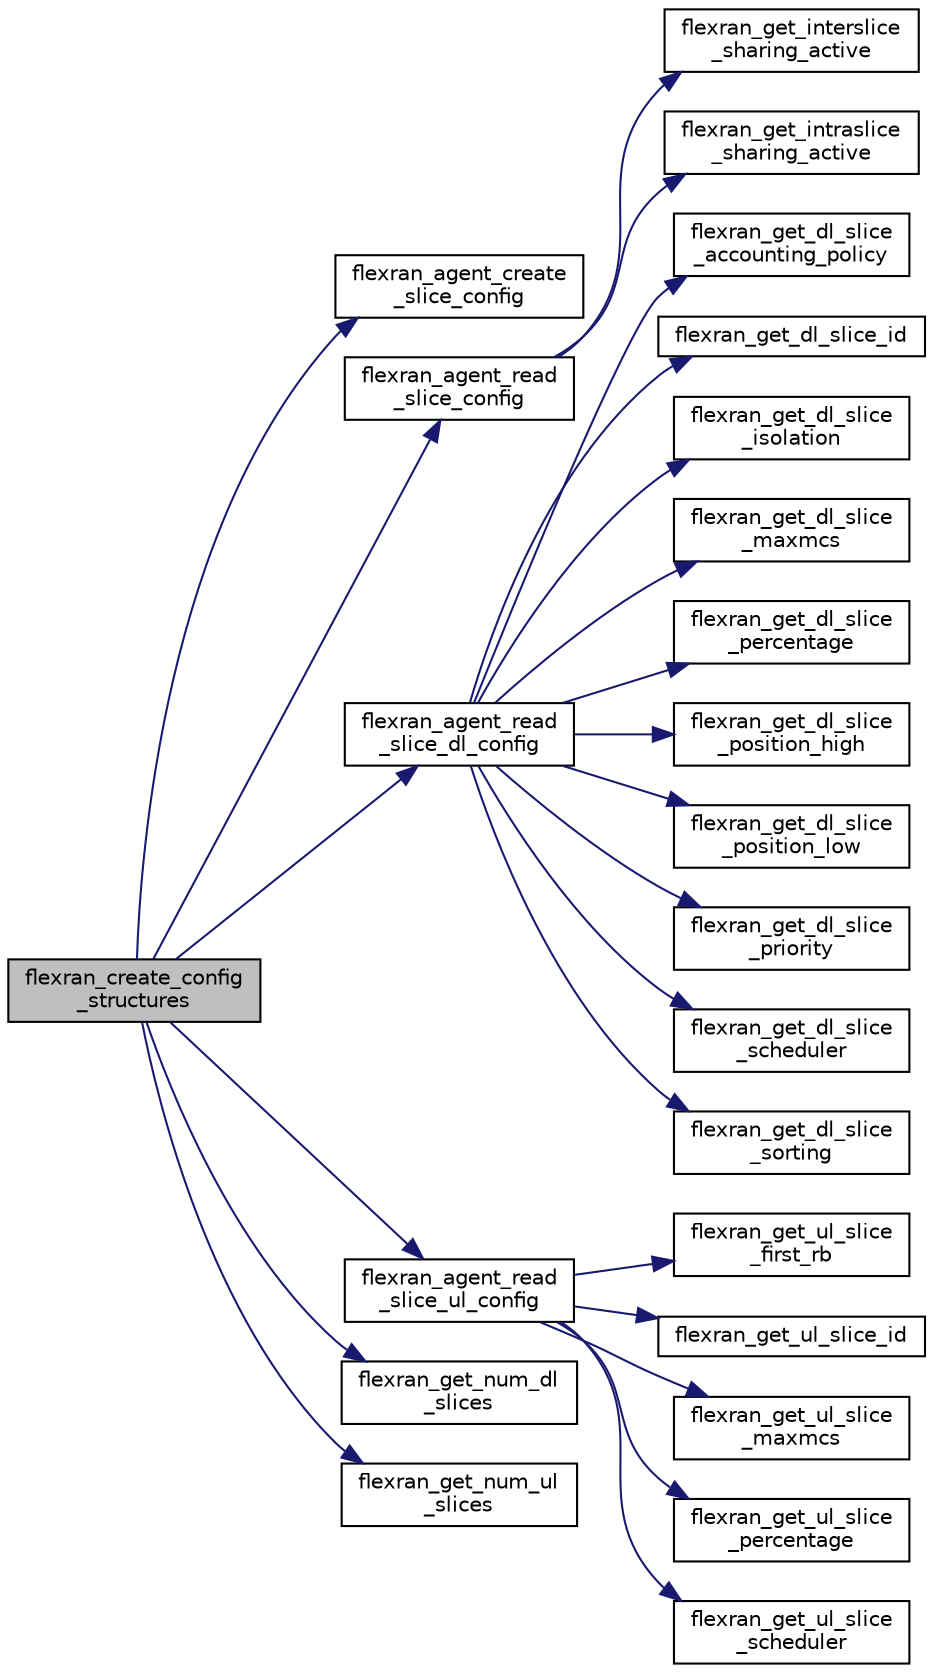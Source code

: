 digraph "flexran_create_config_structures"
{
 // LATEX_PDF_SIZE
  edge [fontname="Helvetica",fontsize="10",labelfontname="Helvetica",labelfontsize="10"];
  node [fontname="Helvetica",fontsize="10",shape=record];
  rankdir="LR";
  Node1 [label="flexran_create_config\l_structures",height=0.2,width=0.4,color="black", fillcolor="grey75", style="filled", fontcolor="black",tooltip=" "];
  Node1 -> Node2 [color="midnightblue",fontsize="10",style="solid",fontname="Helvetica"];
  Node2 [label="flexran_agent_create\l_slice_config",height=0.2,width=0.4,color="black", fillcolor="white", style="filled",URL="$flexran__agent__mac__internal_8c.html#a1bc54021d04bab2a3b4e6720d20d26b7",tooltip=" "];
  Node1 -> Node3 [color="midnightblue",fontsize="10",style="solid",fontname="Helvetica"];
  Node3 [label="flexran_agent_read\l_slice_config",height=0.2,width=0.4,color="black", fillcolor="white", style="filled",URL="$flexran__agent__mac__internal_8c.html#a9fb0d92225e3ee54fd4e76e912367148",tooltip=" "];
  Node3 -> Node4 [color="midnightblue",fontsize="10",style="solid",fontname="Helvetica"];
  Node4 [label="flexran_get_interslice\l_sharing_active",height=0.2,width=0.4,color="black", fillcolor="white", style="filled",URL="$flexran__agent__ran__api_8c.html#ae89268642d7fcc5907fa771b2fb0e8ad",tooltip=" "];
  Node3 -> Node5 [color="midnightblue",fontsize="10",style="solid",fontname="Helvetica"];
  Node5 [label="flexran_get_intraslice\l_sharing_active",height=0.2,width=0.4,color="black", fillcolor="white", style="filled",URL="$flexran__agent__ran__api_8c.html#abeb11c02e6d53a9993f2ba4f4a3baf88",tooltip=" "];
  Node1 -> Node6 [color="midnightblue",fontsize="10",style="solid",fontname="Helvetica"];
  Node6 [label="flexran_agent_read\l_slice_dl_config",height=0.2,width=0.4,color="black", fillcolor="white", style="filled",URL="$flexran__agent__mac__internal_8c.html#a88e682ddafd4a23f7fb981dbb7d45ad0",tooltip=" "];
  Node6 -> Node7 [color="midnightblue",fontsize="10",style="solid",fontname="Helvetica"];
  Node7 [label="flexran_get_dl_slice\l_accounting_policy",height=0.2,width=0.4,color="black", fillcolor="white", style="filled",URL="$flexran__agent__ran__api_8c.html#a39d80fb8256bc0b6062a7176627a489c",tooltip=" "];
  Node6 -> Node8 [color="midnightblue",fontsize="10",style="solid",fontname="Helvetica"];
  Node8 [label="flexran_get_dl_slice_id",height=0.2,width=0.4,color="black", fillcolor="white", style="filled",URL="$flexran__agent__ran__api_8c.html#a079e16a3540c8441a70f131197164598",tooltip=" "];
  Node6 -> Node9 [color="midnightblue",fontsize="10",style="solid",fontname="Helvetica"];
  Node9 [label="flexran_get_dl_slice\l_isolation",height=0.2,width=0.4,color="black", fillcolor="white", style="filled",URL="$flexran__agent__ran__api_8c.html#a02770956dcaa2614103f1e9caf8c8d17",tooltip=" "];
  Node6 -> Node10 [color="midnightblue",fontsize="10",style="solid",fontname="Helvetica"];
  Node10 [label="flexran_get_dl_slice\l_maxmcs",height=0.2,width=0.4,color="black", fillcolor="white", style="filled",URL="$flexran__agent__ran__api_8c.html#a1d1ccfd239eb240a8c325261de76f0eb",tooltip=" "];
  Node6 -> Node11 [color="midnightblue",fontsize="10",style="solid",fontname="Helvetica"];
  Node11 [label="flexran_get_dl_slice\l_percentage",height=0.2,width=0.4,color="black", fillcolor="white", style="filled",URL="$flexran__agent__ran__api_8c.html#ae2861a90d5f6b385cffbe48c6f71be6a",tooltip=" "];
  Node6 -> Node12 [color="midnightblue",fontsize="10",style="solid",fontname="Helvetica"];
  Node12 [label="flexran_get_dl_slice\l_position_high",height=0.2,width=0.4,color="black", fillcolor="white", style="filled",URL="$flexran__agent__ran__api_8c.html#a5e5ef0eaaaf06ccbeb1e647bdadec92c",tooltip=" "];
  Node6 -> Node13 [color="midnightblue",fontsize="10",style="solid",fontname="Helvetica"];
  Node13 [label="flexran_get_dl_slice\l_position_low",height=0.2,width=0.4,color="black", fillcolor="white", style="filled",URL="$flexran__agent__ran__api_8c.html#a14e9cecd37da029b8a8a2247ca0b0171",tooltip=" "];
  Node6 -> Node14 [color="midnightblue",fontsize="10",style="solid",fontname="Helvetica"];
  Node14 [label="flexran_get_dl_slice\l_priority",height=0.2,width=0.4,color="black", fillcolor="white", style="filled",URL="$flexran__agent__ran__api_8c.html#ab3afceb57743253292f08044e4ab03cc",tooltip=" "];
  Node6 -> Node15 [color="midnightblue",fontsize="10",style="solid",fontname="Helvetica"];
  Node15 [label="flexran_get_dl_slice\l_scheduler",height=0.2,width=0.4,color="black", fillcolor="white", style="filled",URL="$flexran__agent__ran__api_8c.html#a343ff29ea2d3390931883c3b8d3aec4d",tooltip=" "];
  Node6 -> Node16 [color="midnightblue",fontsize="10",style="solid",fontname="Helvetica"];
  Node16 [label="flexran_get_dl_slice\l_sorting",height=0.2,width=0.4,color="black", fillcolor="white", style="filled",URL="$flexran__agent__ran__api_8c.html#a90a0f1774329c50928f5b5796002d41a",tooltip=" "];
  Node1 -> Node17 [color="midnightblue",fontsize="10",style="solid",fontname="Helvetica"];
  Node17 [label="flexran_agent_read\l_slice_ul_config",height=0.2,width=0.4,color="black", fillcolor="white", style="filled",URL="$flexran__agent__mac__internal_8c.html#a48e45f209ddacdd26edad3502a3aa254",tooltip=" "];
  Node17 -> Node18 [color="midnightblue",fontsize="10",style="solid",fontname="Helvetica"];
  Node18 [label="flexran_get_ul_slice\l_first_rb",height=0.2,width=0.4,color="black", fillcolor="white", style="filled",URL="$flexran__agent__ran__api_8c.html#ac6620d8100ab9923d649561f8967ddcc",tooltip=" "];
  Node17 -> Node19 [color="midnightblue",fontsize="10",style="solid",fontname="Helvetica"];
  Node19 [label="flexran_get_ul_slice_id",height=0.2,width=0.4,color="black", fillcolor="white", style="filled",URL="$flexran__agent__ran__api_8c.html#a0c9070c5352d07d1d5bfdd06ccf40cd5",tooltip=" "];
  Node17 -> Node20 [color="midnightblue",fontsize="10",style="solid",fontname="Helvetica"];
  Node20 [label="flexran_get_ul_slice\l_maxmcs",height=0.2,width=0.4,color="black", fillcolor="white", style="filled",URL="$flexran__agent__ran__api_8c.html#aab514a73fcacd916e40284312ca4a6f1",tooltip=" "];
  Node17 -> Node21 [color="midnightblue",fontsize="10",style="solid",fontname="Helvetica"];
  Node21 [label="flexran_get_ul_slice\l_percentage",height=0.2,width=0.4,color="black", fillcolor="white", style="filled",URL="$flexran__agent__ran__api_8c.html#a93e49fa21ee44ed0cd44968730bf2f41",tooltip=" "];
  Node17 -> Node22 [color="midnightblue",fontsize="10",style="solid",fontname="Helvetica"];
  Node22 [label="flexran_get_ul_slice\l_scheduler",height=0.2,width=0.4,color="black", fillcolor="white", style="filled",URL="$flexran__agent__ran__api_8c.html#a38e4adfc3dc68fdcc03931147f8ac4e8",tooltip=" "];
  Node1 -> Node23 [color="midnightblue",fontsize="10",style="solid",fontname="Helvetica"];
  Node23 [label="flexran_get_num_dl\l_slices",height=0.2,width=0.4,color="black", fillcolor="white", style="filled",URL="$flexran__agent__ran__api_8c.html#ad0b02bf84de3d5240cfe5510d5a48f41",tooltip=" "];
  Node1 -> Node24 [color="midnightblue",fontsize="10",style="solid",fontname="Helvetica"];
  Node24 [label="flexran_get_num_ul\l_slices",height=0.2,width=0.4,color="black", fillcolor="white", style="filled",URL="$flexran__agent__ran__api_8c.html#aeae41f5e824f612b8eabb7f487ec28c3",tooltip=" "];
}
